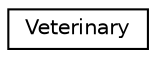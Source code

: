 digraph "Graphical Class Hierarchy"
{
 // LATEX_PDF_SIZE
  edge [fontname="Helvetica",fontsize="10",labelfontname="Helvetica",labelfontsize="10"];
  node [fontname="Helvetica",fontsize="10",shape=record];
  rankdir="LR";
  Node0 [label="Veterinary",height=0.2,width=0.4,color="black", fillcolor="white", style="filled",URL="$classVeterinary.html",tooltip=" "];
}
